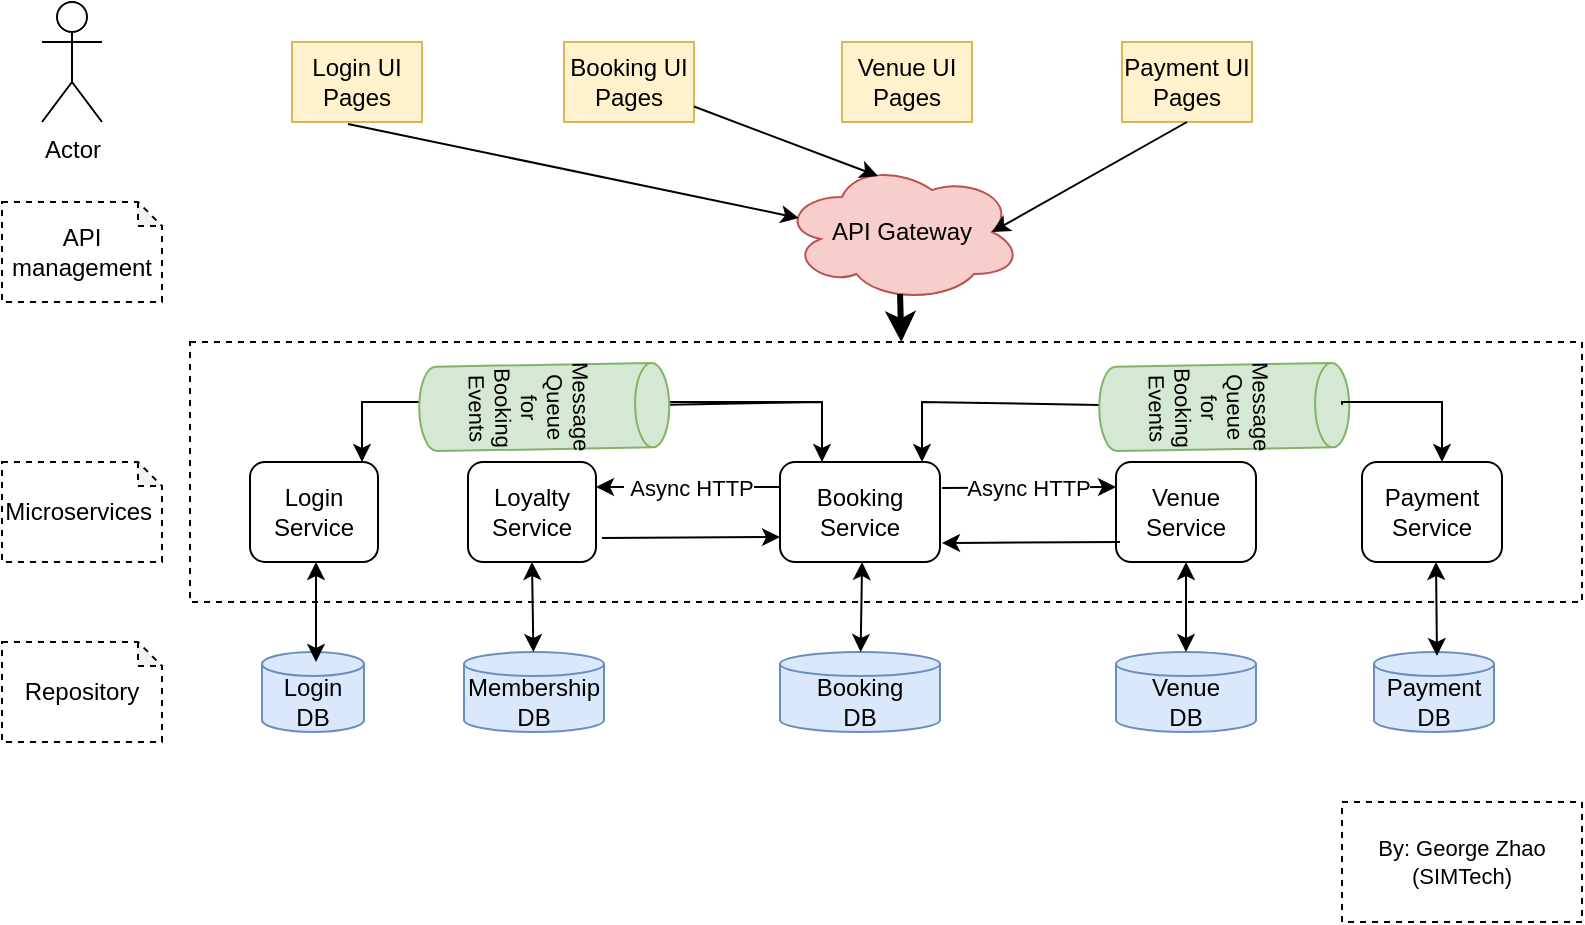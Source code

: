 <mxfile version="16.6.4" type="device"><diagram id="FqotbrkZxNZLS3vAH_bU" name="Page-1"><mxGraphModel dx="1166" dy="695" grid="1" gridSize="10" guides="0" tooltips="1" connect="1" arrows="1" fold="1" page="1" pageScale="1" pageWidth="850" pageHeight="1100" math="0" shadow="0"><root><mxCell id="0"/><mxCell id="1" parent="0"/><mxCell id="JwF3o_E_sC6jAWgvWXbW-39" value="" style="rounded=0;whiteSpace=wrap;html=1;dashed=1;" vertex="1" parent="1"><mxGeometry x="104" y="330" width="696" height="130" as="geometry"/></mxCell><mxCell id="dUjLKilisRDCjFEJD0hI-2" value="Login UI Pages" style="rounded=0;whiteSpace=wrap;html=1;flipH=1;fillColor=#fff2cc;strokeColor=#d6b656;" parent="1" vertex="1"><mxGeometry x="155" y="180" width="65" height="40" as="geometry"/></mxCell><mxCell id="dUjLKilisRDCjFEJD0hI-3" value="Login Service" style="rounded=1;whiteSpace=wrap;html=1;" parent="1" vertex="1"><mxGeometry x="134" y="390" width="64" height="50" as="geometry"/></mxCell><mxCell id="JwF3o_E_sC6jAWgvWXbW-53" style="edgeStyle=orthogonalEdgeStyle;rounded=0;orthogonalLoop=1;jettySize=auto;html=1;exitX=0;exitY=0.25;exitDx=0;exitDy=0;entryX=0.875;entryY=0;entryDx=0;entryDy=0;entryPerimeter=0;strokeWidth=1;" edge="1" parent="1" source="dUjLKilisRDCjFEJD0hI-4" target="dUjLKilisRDCjFEJD0hI-3"><mxGeometry relative="1" as="geometry"><Array as="points"><mxPoint x="420" y="403"/><mxPoint x="420" y="360"/><mxPoint x="190" y="360"/></Array></mxGeometry></mxCell><mxCell id="dUjLKilisRDCjFEJD0hI-4" value="Booking Service" style="rounded=1;whiteSpace=wrap;html=1;" parent="1" vertex="1"><mxGeometry x="399" y="390" width="80" height="50" as="geometry"/></mxCell><mxCell id="dUjLKilisRDCjFEJD0hI-5" value="Venue Service" style="rounded=1;whiteSpace=wrap;html=1;" parent="1" vertex="1"><mxGeometry x="567" y="390" width="70" height="50" as="geometry"/></mxCell><mxCell id="dUjLKilisRDCjFEJD0hI-9" value="Payment Service" style="rounded=1;whiteSpace=wrap;html=1;" parent="1" vertex="1"><mxGeometry x="690" y="390" width="70" height="50" as="geometry"/></mxCell><mxCell id="dUjLKilisRDCjFEJD0hI-10" value="Actor" style="shape=umlActor;verticalLabelPosition=bottom;verticalAlign=top;html=1;outlineConnect=0;" parent="1" vertex="1"><mxGeometry x="30" y="160" width="30" height="60" as="geometry"/></mxCell><object label="Login DB" id="dUjLKilisRDCjFEJD0hI-13"><mxCell style="shape=cylinder3;whiteSpace=wrap;html=1;boundedLbl=1;backgroundOutline=1;size=6;fontStyle=0;fillColor=#dae8fc;strokeColor=#6c8ebf;" parent="1" vertex="1"><mxGeometry x="140" y="485" width="51" height="40" as="geometry"/></mxCell></object><mxCell id="JwF3o_E_sC6jAWgvWXbW-5" value="Booking &lt;br&gt;DB" style="shape=cylinder3;whiteSpace=wrap;html=1;boundedLbl=1;backgroundOutline=1;size=6;fillColor=#dae8fc;strokeColor=#6c8ebf;" vertex="1" parent="1"><mxGeometry x="399" y="485" width="80" height="40" as="geometry"/></mxCell><mxCell id="JwF3o_E_sC6jAWgvWXbW-10" style="edgeStyle=orthogonalEdgeStyle;rounded=0;orthogonalLoop=1;jettySize=auto;html=1;exitX=0.5;exitY=1;exitDx=0;exitDy=0;" edge="1" parent="1" source="dUjLKilisRDCjFEJD0hI-9" target="dUjLKilisRDCjFEJD0hI-9"><mxGeometry relative="1" as="geometry"/></mxCell><mxCell id="JwF3o_E_sC6jAWgvWXbW-11" value="Venue &lt;br&gt;DB" style="shape=cylinder3;whiteSpace=wrap;html=1;boundedLbl=1;backgroundOutline=1;size=6;fillColor=#dae8fc;strokeColor=#6c8ebf;" vertex="1" parent="1"><mxGeometry x="567" y="485" width="70" height="40" as="geometry"/></mxCell><mxCell id="JwF3o_E_sC6jAWgvWXbW-13" value="Payment DB" style="shape=cylinder3;whiteSpace=wrap;html=1;boundedLbl=1;backgroundOutline=1;size=6;fillColor=#dae8fc;strokeColor=#6c8ebf;" vertex="1" parent="1"><mxGeometry x="696" y="485" width="60" height="40" as="geometry"/></mxCell><mxCell id="JwF3o_E_sC6jAWgvWXbW-17" style="edgeStyle=orthogonalEdgeStyle;rounded=0;orthogonalLoop=1;jettySize=auto;html=1;exitX=0.5;exitY=1;exitDx=0;exitDy=0;" edge="1" parent="1" source="dUjLKilisRDCjFEJD0hI-3" target="dUjLKilisRDCjFEJD0hI-3"><mxGeometry relative="1" as="geometry"/></mxCell><mxCell id="JwF3o_E_sC6jAWgvWXbW-22" value="" style="endArrow=classic;startArrow=classic;html=1;rounded=0;exitX=0.513;exitY=1;exitDx=0;exitDy=0;exitPerimeter=0;" edge="1" parent="1" source="dUjLKilisRDCjFEJD0hI-4" target="JwF3o_E_sC6jAWgvWXbW-5"><mxGeometry width="50" height="50" relative="1" as="geometry"><mxPoint x="450" y="460" as="sourcePoint"/><mxPoint x="435" y="504.5" as="targetPoint"/></mxGeometry></mxCell><mxCell id="JwF3o_E_sC6jAWgvWXbW-23" value="Venue UI Pages" style="rounded=0;whiteSpace=wrap;html=1;flipH=1;fillColor=#fff2cc;strokeColor=#d6b656;" vertex="1" parent="1"><mxGeometry x="430" y="180" width="65" height="40" as="geometry"/></mxCell><mxCell id="JwF3o_E_sC6jAWgvWXbW-24" value="Booking UI Pages" style="rounded=0;whiteSpace=wrap;html=1;flipH=1;fillColor=#fff2cc;strokeColor=#d6b656;" vertex="1" parent="1"><mxGeometry x="291" y="180" width="65" height="40" as="geometry"/></mxCell><mxCell id="JwF3o_E_sC6jAWgvWXbW-25" value="Payment UI Pages" style="rounded=0;whiteSpace=wrap;html=1;flipH=1;fillColor=#fff2cc;strokeColor=#d6b656;" vertex="1" parent="1"><mxGeometry x="570" y="180" width="65" height="40" as="geometry"/></mxCell><mxCell id="JwF3o_E_sC6jAWgvWXbW-28" value="" style="endArrow=classic;startArrow=classic;html=1;rounded=0;" edge="1" parent="1"><mxGeometry width="50" height="50" relative="1" as="geometry"><mxPoint x="167" y="490" as="sourcePoint"/><mxPoint x="167" y="440" as="targetPoint"/><Array as="points"/></mxGeometry></mxCell><mxCell id="JwF3o_E_sC6jAWgvWXbW-29" value="" style="endArrow=classic;startArrow=classic;html=1;rounded=0;entryX=0.525;entryY=0.05;entryDx=0;entryDy=0;entryPerimeter=0;" edge="1" parent="1" target="JwF3o_E_sC6jAWgvWXbW-13"><mxGeometry width="50" height="50" relative="1" as="geometry"><mxPoint x="727" y="440" as="sourcePoint"/><mxPoint x="726" y="510" as="targetPoint"/></mxGeometry></mxCell><mxCell id="JwF3o_E_sC6jAWgvWXbW-32" value="API Gateway" style="ellipse;shape=cloud;whiteSpace=wrap;html=1;fillColor=#f8cecc;strokeColor=#b85450;" vertex="1" parent="1"><mxGeometry x="400" y="240" width="120" height="70" as="geometry"/></mxCell><mxCell id="JwF3o_E_sC6jAWgvWXbW-36" value="" style="endArrow=classic;html=1;rounded=0;exitX=0.569;exitY=1.025;exitDx=0;exitDy=0;exitPerimeter=0;entryX=0.07;entryY=0.4;entryDx=0;entryDy=0;entryPerimeter=0;" edge="1" parent="1" source="dUjLKilisRDCjFEJD0hI-2" target="JwF3o_E_sC6jAWgvWXbW-32"><mxGeometry width="50" height="50" relative="1" as="geometry"><mxPoint x="371" y="370" as="sourcePoint"/><mxPoint x="319.96" y="302.16" as="targetPoint"/></mxGeometry></mxCell><mxCell id="JwF3o_E_sC6jAWgvWXbW-37" value="" style="endArrow=classic;html=1;rounded=0;entryX=0.4;entryY=0.1;entryDx=0;entryDy=0;entryPerimeter=0;" edge="1" parent="1" source="JwF3o_E_sC6jAWgvWXbW-24" target="JwF3o_E_sC6jAWgvWXbW-32"><mxGeometry width="50" height="50" relative="1" as="geometry"><mxPoint x="193.015" y="231" as="sourcePoint"/><mxPoint x="343.96" y="268.91" as="targetPoint"/></mxGeometry></mxCell><mxCell id="JwF3o_E_sC6jAWgvWXbW-38" value="" style="endArrow=classic;html=1;rounded=0;entryX=0.875;entryY=0.5;entryDx=0;entryDy=0;entryPerimeter=0;exitX=0.5;exitY=1;exitDx=0;exitDy=0;" edge="1" parent="1" source="JwF3o_E_sC6jAWgvWXbW-25" target="JwF3o_E_sC6jAWgvWXbW-32"><mxGeometry width="50" height="50" relative="1" as="geometry"><mxPoint x="338.096" y="230" as="sourcePoint"/><mxPoint x="406.96" y="294.25" as="targetPoint"/></mxGeometry></mxCell><mxCell id="JwF3o_E_sC6jAWgvWXbW-40" value="" style="endArrow=classic;html=1;rounded=0;strokeWidth=3;exitX=0.492;exitY=0.943;exitDx=0;exitDy=0;exitPerimeter=0;entryX=0.511;entryY=0;entryDx=0;entryDy=0;entryPerimeter=0;" edge="1" parent="1" source="JwF3o_E_sC6jAWgvWXbW-32" target="JwF3o_E_sC6jAWgvWXbW-39"><mxGeometry width="50" height="50" relative="1" as="geometry"><mxPoint x="343.996" y="350" as="sourcePoint"/><mxPoint x="344" y="380" as="targetPoint"/></mxGeometry></mxCell><mxCell id="JwF3o_E_sC6jAWgvWXbW-42" value="API management" style="shape=note;whiteSpace=wrap;html=1;backgroundOutline=1;darkOpacity=0.05;dashed=1;size=12;" vertex="1" parent="1"><mxGeometry x="10" y="260" width="80" height="50" as="geometry"/></mxCell><mxCell id="JwF3o_E_sC6jAWgvWXbW-43" value="Microservices&amp;nbsp;" style="shape=note;whiteSpace=wrap;html=1;backgroundOutline=1;darkOpacity=0.05;dashed=1;size=12;" vertex="1" parent="1"><mxGeometry x="10" y="390" width="80" height="50" as="geometry"/></mxCell><mxCell id="JwF3o_E_sC6jAWgvWXbW-44" value="Repository" style="shape=note;whiteSpace=wrap;html=1;backgroundOutline=1;darkOpacity=0.05;dashed=1;size=12;" vertex="1" parent="1"><mxGeometry x="10" y="480" width="80" height="50" as="geometry"/></mxCell><mxCell id="JwF3o_E_sC6jAWgvWXbW-45" value="Async HTTP" style="endArrow=classic;html=1;rounded=0;entryX=0;entryY=0.25;entryDx=0;entryDy=0;" edge="1" parent="1" target="dUjLKilisRDCjFEJD0hI-5"><mxGeometry width="50" height="50" relative="1" as="geometry"><mxPoint x="480" y="403" as="sourcePoint"/><mxPoint x="546" y="410" as="targetPoint"/></mxGeometry></mxCell><mxCell id="JwF3o_E_sC6jAWgvWXbW-47" value="Loyalty Service" style="rounded=1;whiteSpace=wrap;html=1;" vertex="1" parent="1"><mxGeometry x="243" y="390" width="64" height="50" as="geometry"/></mxCell><object label="Membership DB" id="JwF3o_E_sC6jAWgvWXbW-48"><mxCell style="shape=cylinder3;whiteSpace=wrap;html=1;boundedLbl=1;backgroundOutline=1;size=6;fontStyle=0;fillColor=#dae8fc;strokeColor=#6c8ebf;" vertex="1" parent="1"><mxGeometry x="241" y="485" width="70" height="40" as="geometry"/></mxCell></object><mxCell id="JwF3o_E_sC6jAWgvWXbW-49" style="edgeStyle=orthogonalEdgeStyle;rounded=0;orthogonalLoop=1;jettySize=auto;html=1;exitX=0.5;exitY=1;exitDx=0;exitDy=0;" edge="1" parent="1" source="JwF3o_E_sC6jAWgvWXbW-47" target="JwF3o_E_sC6jAWgvWXbW-47"><mxGeometry relative="1" as="geometry"/></mxCell><mxCell id="JwF3o_E_sC6jAWgvWXbW-50" value="" style="endArrow=classic;startArrow=classic;html=1;rounded=0;" edge="1" parent="1" source="JwF3o_E_sC6jAWgvWXbW-48"><mxGeometry width="50" height="50" relative="1" as="geometry"><mxPoint x="283" y="490" as="sourcePoint"/><mxPoint x="275" y="440" as="targetPoint"/><Array as="points"/></mxGeometry></mxCell><mxCell id="JwF3o_E_sC6jAWgvWXbW-63" value="By: George Zhao&lt;br style=&quot;font-size: 11px;&quot;&gt;(SIMTech)" style="rounded=0;whiteSpace=wrap;html=1;dashed=1;fontSize=11;" vertex="1" parent="1"><mxGeometry x="680" y="560" width="120" height="60" as="geometry"/></mxCell><mxCell id="JwF3o_E_sC6jAWgvWXbW-65" value="" style="endArrow=classic;startArrow=classic;html=1;rounded=0;exitX=0.5;exitY=1;exitDx=0;exitDy=0;entryX=0.5;entryY=0;entryDx=0;entryDy=0;entryPerimeter=0;" edge="1" parent="1" source="dUjLKilisRDCjFEJD0hI-5" target="JwF3o_E_sC6jAWgvWXbW-11"><mxGeometry width="50" height="50" relative="1" as="geometry"><mxPoint x="600.72" y="440" as="sourcePoint"/><mxPoint x="600" y="485" as="targetPoint"/></mxGeometry></mxCell><mxCell id="JwF3o_E_sC6jAWgvWXbW-67" value="" style="edgeStyle=orthogonalEdgeStyle;rounded=0;orthogonalLoop=1;jettySize=auto;html=1;fontSize=11;fontColor=#CCFF99;strokeWidth=1;" edge="1" parent="1" source="JwF3o_E_sC6jAWgvWXbW-66"><mxGeometry relative="1" as="geometry"><mxPoint x="470" y="390" as="targetPoint"/><Array as="points"><mxPoint x="470" y="360"/></Array></mxGeometry></mxCell><mxCell id="JwF3o_E_sC6jAWgvWXbW-66" value="Message Queue for Booking Events" style="shape=cylinder3;whiteSpace=wrap;boundedLbl=1;backgroundOutline=1;size=8.532;fontSize=11;rotation=89;labelBackgroundColor=none;html=1;fillColor=#d5e8d4;strokeColor=#82b366;" vertex="1" parent="1"><mxGeometry x="600" y="300" width="42.24" height="125" as="geometry"/></mxCell><mxCell id="JwF3o_E_sC6jAWgvWXbW-69" value="" style="edgeStyle=orthogonalEdgeStyle;rounded=0;orthogonalLoop=1;jettySize=auto;html=1;fontSize=11;fontColor=#CCFF99;strokeWidth=1;" edge="1" parent="1" source="JwF3o_E_sC6jAWgvWXbW-68"><mxGeometry relative="1" as="geometry"><mxPoint x="420" y="390" as="targetPoint"/><Array as="points"><mxPoint x="420" y="360"/></Array></mxGeometry></mxCell><mxCell id="JwF3o_E_sC6jAWgvWXbW-68" value="Message Queue for Booking Events" style="shape=cylinder3;whiteSpace=wrap;boundedLbl=1;backgroundOutline=1;size=8.532;fontSize=11;rotation=89;labelBackgroundColor=none;html=1;fillColor=#d5e8d4;strokeColor=#82b366;" vertex="1" parent="1"><mxGeometry x="260" y="300" width="42.24" height="125" as="geometry"/></mxCell><mxCell id="JwF3o_E_sC6jAWgvWXbW-70" value="&amp;nbsp;Async HTTP" style="endArrow=classic;html=1;rounded=0;fontSize=11;fontColor=#000000;strokeWidth=1;entryX=1;entryY=0.25;entryDx=0;entryDy=0;exitX=0;exitY=0.25;exitDx=0;exitDy=0;" edge="1" parent="1" source="dUjLKilisRDCjFEJD0hI-4" target="JwF3o_E_sC6jAWgvWXbW-47"><mxGeometry width="50" height="50" relative="1" as="geometry"><mxPoint x="400" y="410" as="sourcePoint"/><mxPoint x="450" y="360" as="targetPoint"/></mxGeometry></mxCell><mxCell id="JwF3o_E_sC6jAWgvWXbW-71" value="" style="endArrow=classic;html=1;rounded=0;fontSize=11;fontColor=#000000;strokeWidth=1;entryX=0;entryY=0.75;entryDx=0;entryDy=0;" edge="1" parent="1" target="dUjLKilisRDCjFEJD0hI-4"><mxGeometry width="50" height="50" relative="1" as="geometry"><mxPoint x="310" y="428" as="sourcePoint"/><mxPoint x="360" y="380" as="targetPoint"/></mxGeometry></mxCell><mxCell id="JwF3o_E_sC6jAWgvWXbW-73" value="" style="edgeStyle=orthogonalEdgeStyle;rounded=0;orthogonalLoop=1;jettySize=auto;html=1;fontSize=11;fontColor=#CCFF99;strokeWidth=1;" edge="1" parent="1"><mxGeometry relative="1" as="geometry"><mxPoint x="680.01" y="361.375" as="sourcePoint"/><mxPoint x="730" y="390" as="targetPoint"/><Array as="points"><mxPoint x="680" y="360"/><mxPoint x="730" y="360"/><mxPoint x="730" y="390"/></Array></mxGeometry></mxCell><mxCell id="JwF3o_E_sC6jAWgvWXbW-74" value="" style="endArrow=classic;html=1;rounded=0;fontSize=11;fontColor=#000000;strokeWidth=1;entryX=0;entryY=0.75;entryDx=0;entryDy=0;" edge="1" parent="1"><mxGeometry width="50" height="50" relative="1" as="geometry"><mxPoint x="569" y="430" as="sourcePoint"/><mxPoint x="480" y="430.5" as="targetPoint"/></mxGeometry></mxCell></root></mxGraphModel></diagram></mxfile>